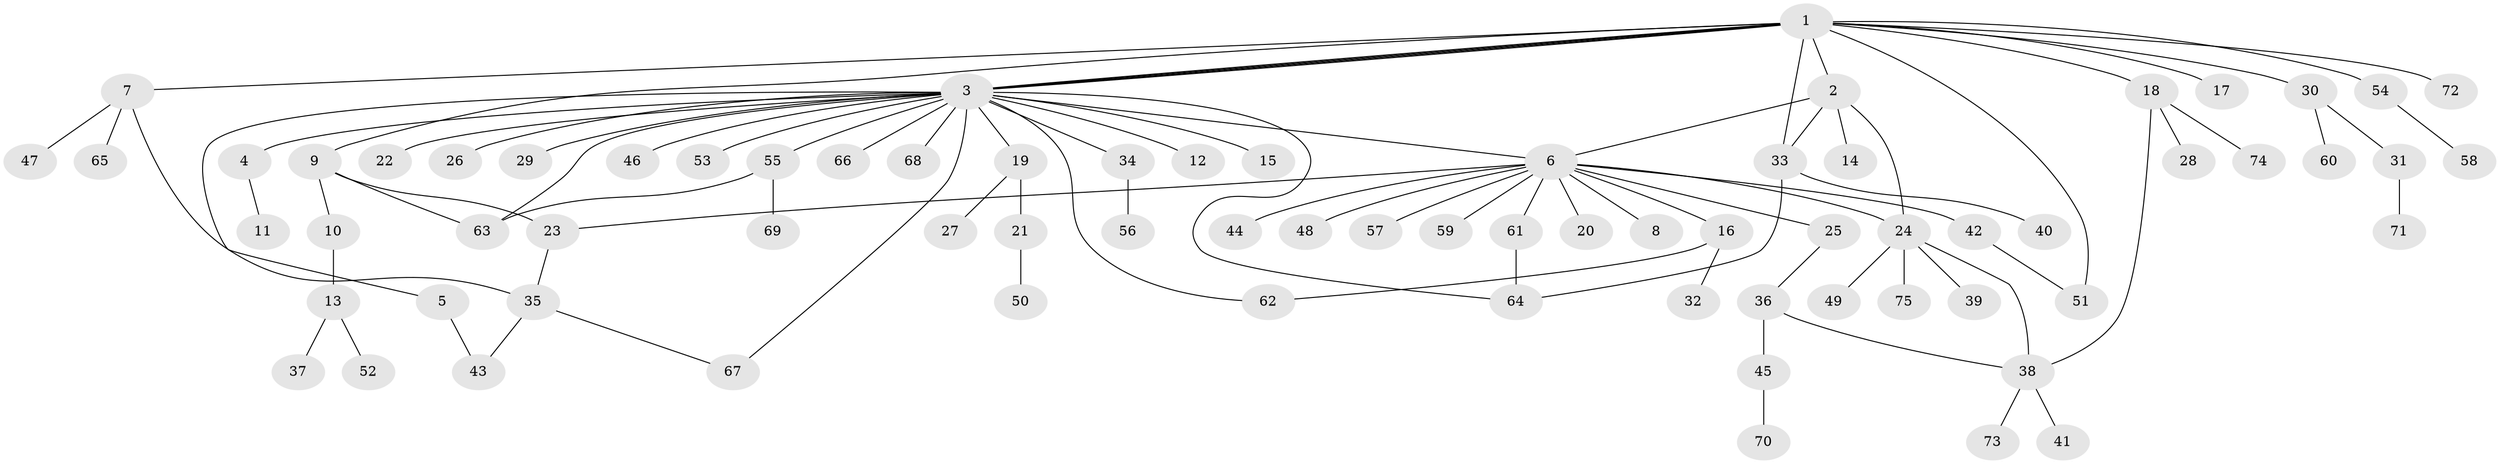 // Generated by graph-tools (version 1.1) at 2025/35/03/09/25 02:35:51]
// undirected, 75 vertices, 92 edges
graph export_dot {
graph [start="1"]
  node [color=gray90,style=filled];
  1;
  2;
  3;
  4;
  5;
  6;
  7;
  8;
  9;
  10;
  11;
  12;
  13;
  14;
  15;
  16;
  17;
  18;
  19;
  20;
  21;
  22;
  23;
  24;
  25;
  26;
  27;
  28;
  29;
  30;
  31;
  32;
  33;
  34;
  35;
  36;
  37;
  38;
  39;
  40;
  41;
  42;
  43;
  44;
  45;
  46;
  47;
  48;
  49;
  50;
  51;
  52;
  53;
  54;
  55;
  56;
  57;
  58;
  59;
  60;
  61;
  62;
  63;
  64;
  65;
  66;
  67;
  68;
  69;
  70;
  71;
  72;
  73;
  74;
  75;
  1 -- 2;
  1 -- 3;
  1 -- 3;
  1 -- 3;
  1 -- 3;
  1 -- 7;
  1 -- 9;
  1 -- 17;
  1 -- 18;
  1 -- 30;
  1 -- 33;
  1 -- 51;
  1 -- 54;
  1 -- 72;
  2 -- 6;
  2 -- 14;
  2 -- 24;
  2 -- 33;
  3 -- 4;
  3 -- 5;
  3 -- 6;
  3 -- 12;
  3 -- 15;
  3 -- 19;
  3 -- 22;
  3 -- 26;
  3 -- 29;
  3 -- 34;
  3 -- 46;
  3 -- 53;
  3 -- 55;
  3 -- 62;
  3 -- 63;
  3 -- 64;
  3 -- 66;
  3 -- 67;
  3 -- 68;
  4 -- 11;
  5 -- 43;
  6 -- 8;
  6 -- 16;
  6 -- 20;
  6 -- 23;
  6 -- 24;
  6 -- 25;
  6 -- 42;
  6 -- 44;
  6 -- 48;
  6 -- 57;
  6 -- 59;
  6 -- 61;
  7 -- 35;
  7 -- 47;
  7 -- 65;
  9 -- 10;
  9 -- 23;
  9 -- 63;
  10 -- 13;
  13 -- 37;
  13 -- 52;
  16 -- 32;
  16 -- 62;
  18 -- 28;
  18 -- 38;
  18 -- 74;
  19 -- 21;
  19 -- 27;
  21 -- 50;
  23 -- 35;
  24 -- 38;
  24 -- 39;
  24 -- 49;
  24 -- 75;
  25 -- 36;
  30 -- 31;
  30 -- 60;
  31 -- 71;
  33 -- 40;
  33 -- 64;
  34 -- 56;
  35 -- 43;
  35 -- 67;
  36 -- 38;
  36 -- 45;
  38 -- 41;
  38 -- 73;
  42 -- 51;
  45 -- 70;
  54 -- 58;
  55 -- 63;
  55 -- 69;
  61 -- 64;
}
